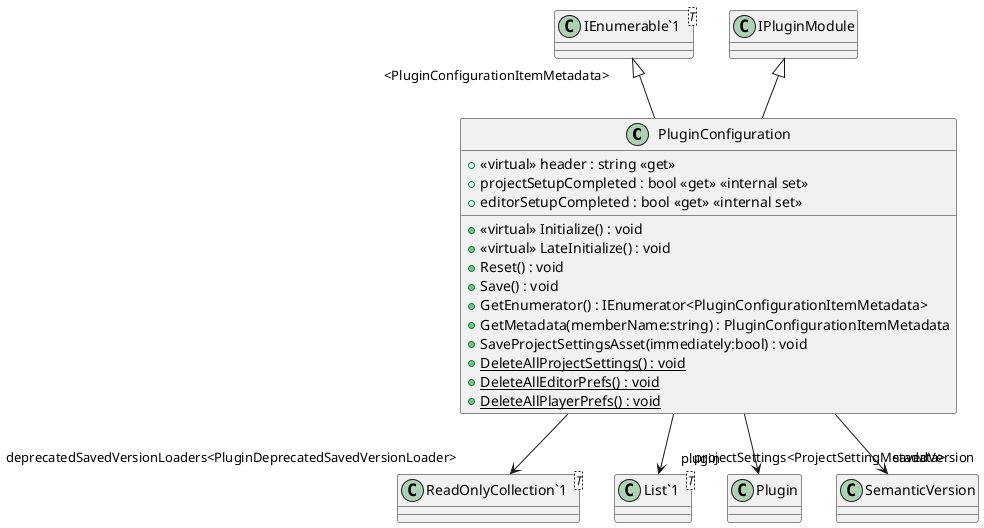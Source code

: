 @startuml
class PluginConfiguration {
    + <<virtual>> Initialize() : void
    + <<virtual>> LateInitialize() : void
    + <<virtual>> header : string <<get>>
    + Reset() : void
    + Save() : void
    + GetEnumerator() : IEnumerator<PluginConfigurationItemMetadata>
    + GetMetadata(memberName:string) : PluginConfigurationItemMetadata
    + SaveProjectSettingsAsset(immediately:bool) : void
    + projectSetupCompleted : bool <<get>> <<internal set>>
    + editorSetupCompleted : bool <<get>> <<internal set>>
    + {static} DeleteAllProjectSettings() : void
    + {static} DeleteAllEditorPrefs() : void
    + {static} DeleteAllPlayerPrefs() : void
}
class "IEnumerable`1"<T> {
}
class "ReadOnlyCollection`1"<T> {
}
class "List`1"<T> {
}
IPluginModule <|-- PluginConfiguration
"IEnumerable`1" "<PluginConfigurationItemMetadata>" <|-- PluginConfiguration
PluginConfiguration --> "plugin" Plugin
PluginConfiguration --> "deprecatedSavedVersionLoaders<PluginDeprecatedSavedVersionLoader>" "ReadOnlyCollection`1"
PluginConfiguration --> "projectSettings<ProjectSettingMetadata>" "List`1"
PluginConfiguration --> "savedVersion" SemanticVersion
@enduml
